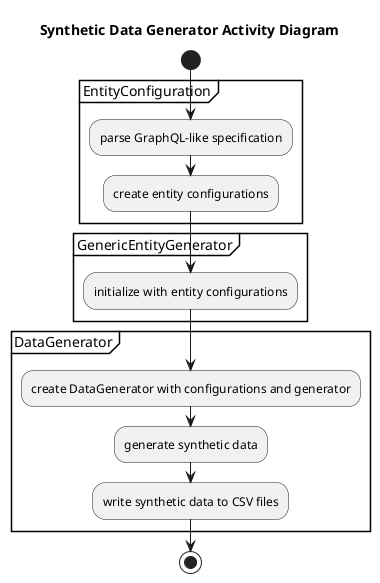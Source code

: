 @startuml
title Synthetic Data Generator Activity Diagram

start

partition EntityConfiguration {
    :parse GraphQL-like specification;
    :create entity configurations;
}

partition GenericEntityGenerator {
    :initialize with entity configurations;
}

partition DataGenerator {
    :create DataGenerator with configurations and generator;
    :generate synthetic data;
    :write synthetic data to CSV files;
}

stop

@enduml
